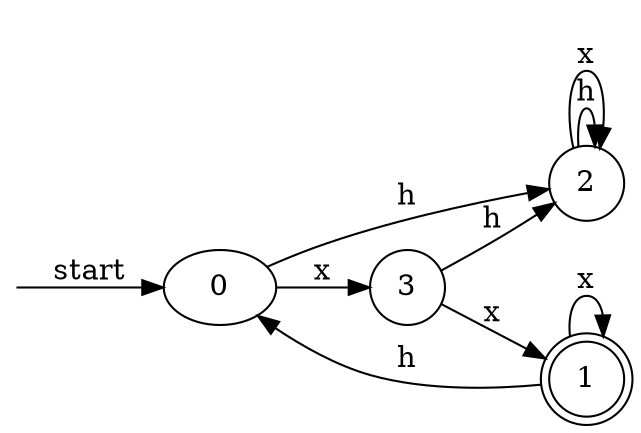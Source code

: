 digraph dfa {
    rankdir = LR;
    __start [style = invis, shape = point];
    __start -> "0" [ label = "start" ];
    node [shape = doublecircle]; "1"
    node [shape = circle];
    "0" -> "2" [ label = "h" ];
    "0" -> "3" [ label = "x" ];
    "2" -> "2" [ label = "h" ];
    "2" -> "2" [ label = "x" ];
    "3" -> "2" [ label = "h" ];
    "3" -> "1" [ label = "x" ];
    "1" -> "0" [ label = "h" ];
    "1" -> "1" [ label = "x" ];
}
